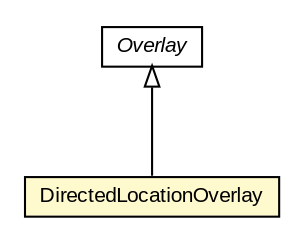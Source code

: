 #!/usr/local/bin/dot
#
# Class diagram 
# Generated by UMLGraph version R5_6-24-gf6e263 (http://www.umlgraph.org/)
#

digraph G {
	edge [fontname="arial",fontsize=10,labelfontname="arial",labelfontsize=10];
	node [fontname="arial",fontsize=10,shape=plaintext];
	nodesep=0.25;
	ranksep=0.5;
	// org.osmdroid.views.overlay.mylocation.DirectedLocationOverlay
	c33577 [label=<<table title="org.osmdroid.views.overlay.mylocation.DirectedLocationOverlay" border="0" cellborder="1" cellspacing="0" cellpadding="2" port="p" bgcolor="lemonChiffon" href="./DirectedLocationOverlay.html">
		<tr><td><table border="0" cellspacing="0" cellpadding="1">
<tr><td align="center" balign="center"> DirectedLocationOverlay </td></tr>
		</table></td></tr>
		</table>>, URL="./DirectedLocationOverlay.html", fontname="arial", fontcolor="black", fontsize=10.0];
	// org.osmdroid.views.overlay.Overlay
	c33584 [label=<<table title="org.osmdroid.views.overlay.Overlay" border="0" cellborder="1" cellspacing="0" cellpadding="2" port="p" href="../Overlay.html">
		<tr><td><table border="0" cellspacing="0" cellpadding="1">
<tr><td align="center" balign="center"><font face="arial italic"> Overlay </font></td></tr>
		</table></td></tr>
		</table>>, URL="../Overlay.html", fontname="arial", fontcolor="black", fontsize=10.0];
	//org.osmdroid.views.overlay.mylocation.DirectedLocationOverlay extends org.osmdroid.views.overlay.Overlay
	c33584:p -> c33577:p [dir=back,arrowtail=empty];
}

